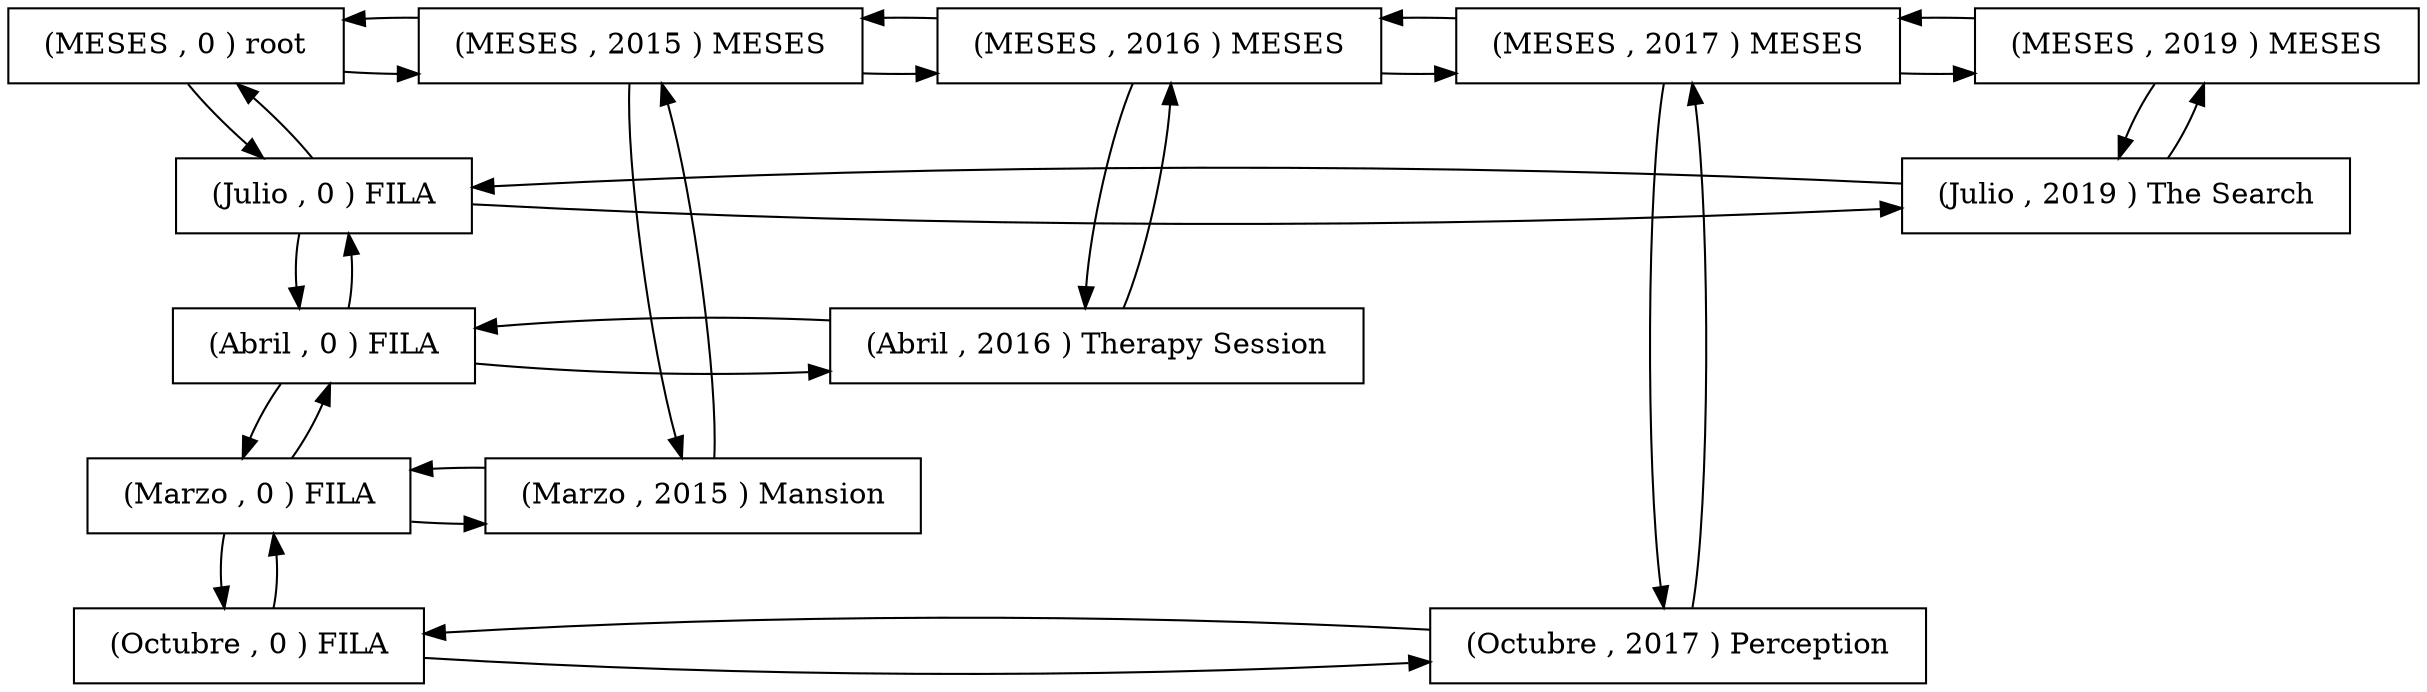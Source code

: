 digraph G { 
rankdir = TB;node [shape=rectangle, height=0.5, width=0.5];
graph[ nodesep = 0.5];
nodeMESES0 [label = "  (MESES , 0 ) root  " ]; 
nodeMESES2015 [label = "  (MESES , 2015 ) MESES  " ]; 
nodeMESES2016 [label = "  (MESES , 2016 ) MESES  " ]; 
nodeMESES2017 [label = "  (MESES , 2017 ) MESES  " ]; 
nodeMESES2019 [label = "  (MESES , 2019 ) MESES  " ]; 
nodeJulio0 [label = "  (Julio , 0 ) FILA  " ]; 
nodeJulio2019 [label = "  (Julio , 2019 ) The Search  " ]; 
nodeAbril0 [label = "  (Abril , 0 ) FILA  " ]; 
nodeAbril2016 [label = "  (Abril , 2016 ) Therapy Session  " ]; 
nodeMarzo0 [label = "  (Marzo , 0 ) FILA  " ]; 
nodeMarzo2015 [label = "  (Marzo , 2015 ) Mansion  " ]; 
nodeOctubre0 [label = "  (Octubre , 0 ) FILA  " ]; 
nodeOctubre2017 [label = "  (Octubre , 2017 ) Perception  " ]; 
nodeMESES0 -> nodeMESES2015; 
nodeMESES2015 -> nodeMESES2016; 
nodeMESES2016 -> nodeMESES2017; 
nodeMESES2017 -> nodeMESES2019; 
nodeMESES2019 -> nodeMESES2017; 
nodeMESES2017 -> nodeMESES2016; 
nodeMESES2016 -> nodeMESES2015; 
nodeMESES2015 -> nodeMESES0; 
nodeJulio0 -> nodeJulio2019; 
nodeJulio2019 -> nodeJulio0; 
nodeAbril0 -> nodeAbril2016; 
nodeAbril2016 -> nodeAbril0; 
nodeMarzo0 -> nodeMarzo2015; 
nodeMarzo2015 -> nodeMarzo0; 
nodeOctubre0 -> nodeOctubre2017[constraint=false]; 
nodeOctubre2017 -> nodeOctubre0[constraint=false]; 
nodeMESES0 -> nodeJulio0; 
nodeJulio0 -> nodeAbril0; 
nodeAbril0 -> nodeMarzo0; 
nodeMarzo0 -> nodeOctubre0; 
nodeOctubre0 -> nodeMarzo0; 
nodeMarzo0 -> nodeAbril0; 
nodeAbril0 -> nodeJulio0; 
nodeJulio0 -> nodeMESES0; 
nodeMESES2015 -> nodeMarzo2015; 
nodeMarzo2015 -> nodeMESES2015; 
nodeMESES2016 -> nodeAbril2016; 
nodeAbril2016 -> nodeMESES2016; 
nodeMESES2017 -> nodeOctubre2017; 
nodeOctubre2017 -> nodeMESES2017; 
nodeMESES2019 -> nodeJulio2019; 
nodeJulio2019 -> nodeMESES2019; 
{ rank = same;nodeMESES0 ;nodeMESES2015 ;nodeMESES2016 ;nodeMESES2017 ;nodeMESES2019 ;} 
{ rank = same;nodeJulio0 ;nodeJulio2019 ;} 
{ rank = same;nodeAbril0 ;nodeAbril2016 ;} 
{ rank = same;nodeMarzo0 ;nodeMarzo2015 ;} 
{ rank = same;nodeOctubre0 ;nodeOctubre2017 ;} 
}
